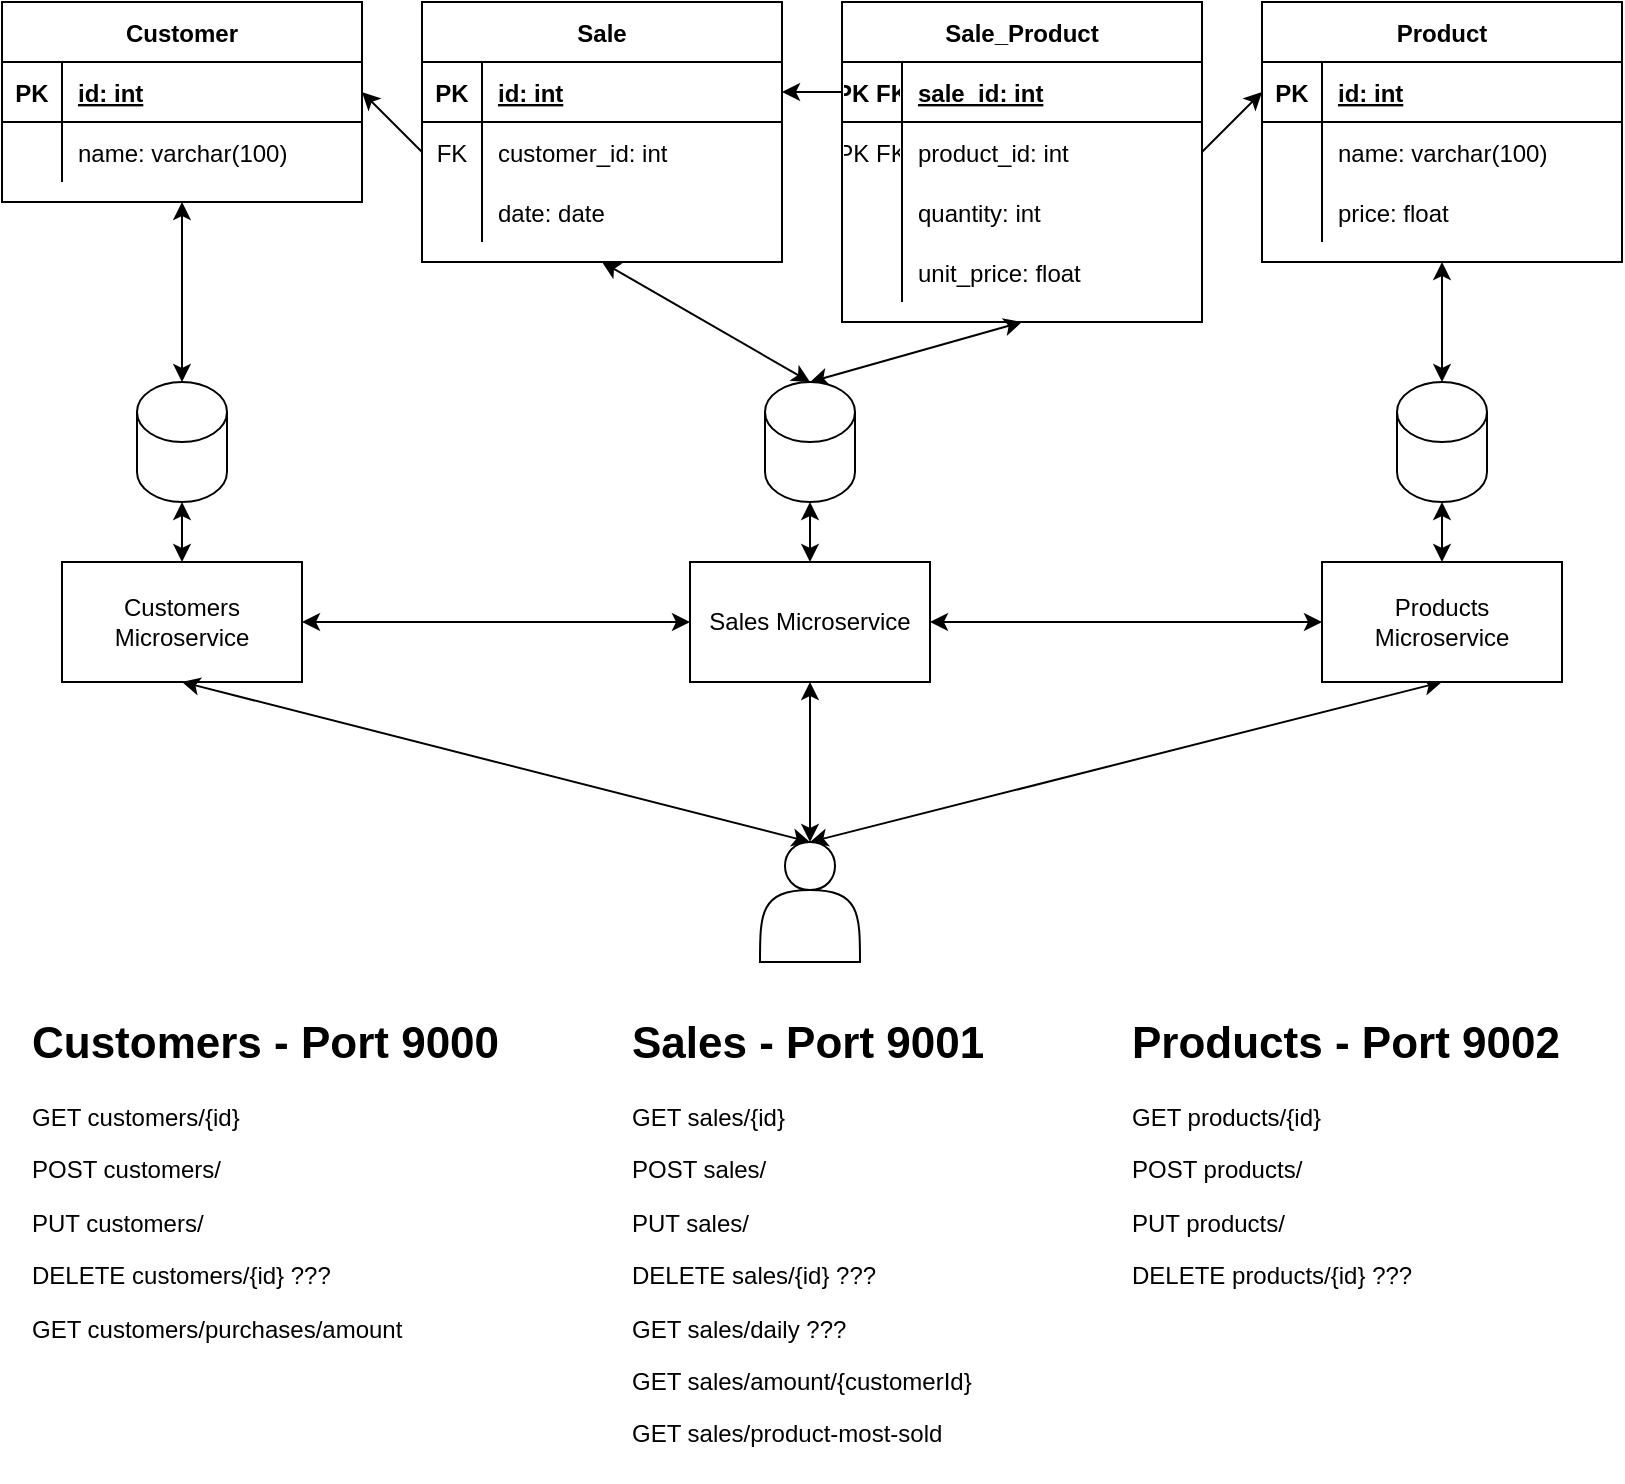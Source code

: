 <mxfile version="20.3.0" type="device"><diagram id="cJ5WJWqOBy5HIfsxzorx" name="Página-1"><mxGraphModel dx="1422" dy="865" grid="1" gridSize="10" guides="1" tooltips="1" connect="1" arrows="1" fold="1" page="1" pageScale="1" pageWidth="827" pageHeight="1169" math="0" shadow="0"><root><mxCell id="0"/><mxCell id="1" parent="0"/><mxCell id="ELlmEZfv05QsYqWtdHFA-102" style="edgeStyle=none;rounded=0;orthogonalLoop=1;jettySize=auto;html=1;exitX=0.5;exitY=0;exitDx=0;exitDy=0;entryX=0.5;entryY=1;entryDx=0;entryDy=0;entryPerimeter=0;startArrow=classic;startFill=1;endArrow=classic;endFill=1;" edge="1" parent="1" source="ELlmEZfv05QsYqWtdHFA-1" target="ELlmEZfv05QsYqWtdHFA-97"><mxGeometry relative="1" as="geometry"/></mxCell><mxCell id="ELlmEZfv05QsYqWtdHFA-1" value="Customers Microservice" style="rounded=0;whiteSpace=wrap;html=1;" vertex="1" parent="1"><mxGeometry x="40" y="300" width="120" height="60" as="geometry"/></mxCell><mxCell id="ELlmEZfv05QsYqWtdHFA-37" style="edgeStyle=none;rounded=0;orthogonalLoop=1;jettySize=auto;html=1;exitX=0;exitY=0.5;exitDx=0;exitDy=0;entryX=1;entryY=0.5;entryDx=0;entryDy=0;startArrow=classic;startFill=1;endArrow=classic;endFill=1;" edge="1" parent="1" source="ELlmEZfv05QsYqWtdHFA-2" target="ELlmEZfv05QsYqWtdHFA-13"><mxGeometry relative="1" as="geometry"/></mxCell><mxCell id="ELlmEZfv05QsYqWtdHFA-40" style="edgeStyle=none;rounded=0;orthogonalLoop=1;jettySize=auto;html=1;exitX=0.5;exitY=1;exitDx=0;exitDy=0;entryX=0.5;entryY=0;entryDx=0;entryDy=0;startArrow=classic;startFill=1;" edge="1" parent="1" source="ELlmEZfv05QsYqWtdHFA-2" target="ELlmEZfv05QsYqWtdHFA-9"><mxGeometry relative="1" as="geometry"><mxPoint x="424" y="440" as="targetPoint"/></mxGeometry></mxCell><mxCell id="ELlmEZfv05QsYqWtdHFA-100" style="edgeStyle=none;rounded=0;orthogonalLoop=1;jettySize=auto;html=1;exitX=0.5;exitY=0;exitDx=0;exitDy=0;entryX=0.5;entryY=1;entryDx=0;entryDy=0;entryPerimeter=0;startArrow=classic;startFill=1;endArrow=classic;endFill=1;" edge="1" parent="1" source="ELlmEZfv05QsYqWtdHFA-2" target="ELlmEZfv05QsYqWtdHFA-99"><mxGeometry relative="1" as="geometry"/></mxCell><mxCell id="ELlmEZfv05QsYqWtdHFA-2" value="Products Microservice" style="rounded=0;whiteSpace=wrap;html=1;" vertex="1" parent="1"><mxGeometry x="670" y="300" width="120" height="60" as="geometry"/></mxCell><mxCell id="ELlmEZfv05QsYqWtdHFA-39" style="edgeStyle=none;rounded=0;orthogonalLoop=1;jettySize=auto;html=1;exitX=0.5;exitY=0;exitDx=0;exitDy=0;entryX=0.5;entryY=1;entryDx=0;entryDy=0;startArrow=classic;startFill=1;" edge="1" parent="1" source="ELlmEZfv05QsYqWtdHFA-9" target="ELlmEZfv05QsYqWtdHFA-1"><mxGeometry relative="1" as="geometry"><mxPoint x="424" y="440" as="sourcePoint"/></mxGeometry></mxCell><mxCell id="ELlmEZfv05QsYqWtdHFA-9" value="" style="shape=actor;whiteSpace=wrap;html=1;" vertex="1" parent="1"><mxGeometry x="389" y="440" width="50" height="60" as="geometry"/></mxCell><mxCell id="ELlmEZfv05QsYqWtdHFA-14" style="edgeStyle=none;rounded=0;orthogonalLoop=1;jettySize=auto;html=1;exitX=0.5;exitY=1;exitDx=0;exitDy=0;entryX=0.5;entryY=0;entryDx=0;entryDy=0;startArrow=classic;startFill=1;" edge="1" parent="1" source="ELlmEZfv05QsYqWtdHFA-13" target="ELlmEZfv05QsYqWtdHFA-9"><mxGeometry relative="1" as="geometry"><mxPoint x="424" y="440" as="targetPoint"/></mxGeometry></mxCell><mxCell id="ELlmEZfv05QsYqWtdHFA-38" style="edgeStyle=none;rounded=0;orthogonalLoop=1;jettySize=auto;html=1;exitX=0;exitY=0.5;exitDx=0;exitDy=0;entryX=1;entryY=0.5;entryDx=0;entryDy=0;startArrow=classic;startFill=1;" edge="1" parent="1" source="ELlmEZfv05QsYqWtdHFA-13" target="ELlmEZfv05QsYqWtdHFA-1"><mxGeometry relative="1" as="geometry"/></mxCell><mxCell id="ELlmEZfv05QsYqWtdHFA-101" style="edgeStyle=none;rounded=0;orthogonalLoop=1;jettySize=auto;html=1;exitX=0.5;exitY=0;exitDx=0;exitDy=0;entryX=0.5;entryY=1;entryDx=0;entryDy=0;entryPerimeter=0;startArrow=classic;startFill=1;endArrow=classic;endFill=1;" edge="1" parent="1" source="ELlmEZfv05QsYqWtdHFA-13" target="ELlmEZfv05QsYqWtdHFA-98"><mxGeometry relative="1" as="geometry"/></mxCell><mxCell id="ELlmEZfv05QsYqWtdHFA-13" value="Sales Microservice" style="rounded=0;whiteSpace=wrap;html=1;" vertex="1" parent="1"><mxGeometry x="354" y="300" width="120" height="60" as="geometry"/></mxCell><mxCell id="ELlmEZfv05QsYqWtdHFA-41" value="Customer" style="shape=table;startSize=30;container=1;collapsible=1;childLayout=tableLayout;fixedRows=1;rowLines=0;fontStyle=1;align=center;resizeLast=1;" vertex="1" parent="1"><mxGeometry x="10" y="20" width="180" height="100" as="geometry"/></mxCell><mxCell id="ELlmEZfv05QsYqWtdHFA-42" value="" style="shape=tableRow;horizontal=0;startSize=0;swimlaneHead=0;swimlaneBody=0;fillColor=none;collapsible=0;dropTarget=0;points=[[0,0.5],[1,0.5]];portConstraint=eastwest;top=0;left=0;right=0;bottom=1;" vertex="1" parent="ELlmEZfv05QsYqWtdHFA-41"><mxGeometry y="30" width="180" height="30" as="geometry"/></mxCell><mxCell id="ELlmEZfv05QsYqWtdHFA-43" value="PK" style="shape=partialRectangle;connectable=0;fillColor=none;top=0;left=0;bottom=0;right=0;fontStyle=1;overflow=hidden;" vertex="1" parent="ELlmEZfv05QsYqWtdHFA-42"><mxGeometry width="30" height="30" as="geometry"><mxRectangle width="30" height="30" as="alternateBounds"/></mxGeometry></mxCell><mxCell id="ELlmEZfv05QsYqWtdHFA-44" value="id: int" style="shape=partialRectangle;connectable=0;fillColor=none;top=0;left=0;bottom=0;right=0;align=left;spacingLeft=6;fontStyle=5;overflow=hidden;" vertex="1" parent="ELlmEZfv05QsYqWtdHFA-42"><mxGeometry x="30" width="150" height="30" as="geometry"><mxRectangle width="150" height="30" as="alternateBounds"/></mxGeometry></mxCell><mxCell id="ELlmEZfv05QsYqWtdHFA-45" value="" style="shape=tableRow;horizontal=0;startSize=0;swimlaneHead=0;swimlaneBody=0;fillColor=none;collapsible=0;dropTarget=0;points=[[0,0.5],[1,0.5]];portConstraint=eastwest;top=0;left=0;right=0;bottom=0;" vertex="1" parent="ELlmEZfv05QsYqWtdHFA-41"><mxGeometry y="60" width="180" height="30" as="geometry"/></mxCell><mxCell id="ELlmEZfv05QsYqWtdHFA-46" value="" style="shape=partialRectangle;connectable=0;fillColor=none;top=0;left=0;bottom=0;right=0;editable=1;overflow=hidden;" vertex="1" parent="ELlmEZfv05QsYqWtdHFA-45"><mxGeometry width="30" height="30" as="geometry"><mxRectangle width="30" height="30" as="alternateBounds"/></mxGeometry></mxCell><mxCell id="ELlmEZfv05QsYqWtdHFA-47" value="name: varchar(100)" style="shape=partialRectangle;connectable=0;fillColor=none;top=0;left=0;bottom=0;right=0;align=left;spacingLeft=6;overflow=hidden;" vertex="1" parent="ELlmEZfv05QsYqWtdHFA-45"><mxGeometry x="30" width="150" height="30" as="geometry"><mxRectangle width="150" height="30" as="alternateBounds"/></mxGeometry></mxCell><mxCell id="ELlmEZfv05QsYqWtdHFA-54" value="Sale" style="shape=table;startSize=30;container=1;collapsible=1;childLayout=tableLayout;fixedRows=1;rowLines=0;fontStyle=1;align=center;resizeLast=1;" vertex="1" parent="1"><mxGeometry x="220" y="20" width="180" height="130" as="geometry"/></mxCell><mxCell id="ELlmEZfv05QsYqWtdHFA-55" value="" style="shape=tableRow;horizontal=0;startSize=0;swimlaneHead=0;swimlaneBody=0;fillColor=none;collapsible=0;dropTarget=0;points=[[0,0.5],[1,0.5]];portConstraint=eastwest;top=0;left=0;right=0;bottom=1;" vertex="1" parent="ELlmEZfv05QsYqWtdHFA-54"><mxGeometry y="30" width="180" height="30" as="geometry"/></mxCell><mxCell id="ELlmEZfv05QsYqWtdHFA-56" value="PK" style="shape=partialRectangle;connectable=0;fillColor=none;top=0;left=0;bottom=0;right=0;fontStyle=1;overflow=hidden;" vertex="1" parent="ELlmEZfv05QsYqWtdHFA-55"><mxGeometry width="30" height="30" as="geometry"><mxRectangle width="30" height="30" as="alternateBounds"/></mxGeometry></mxCell><mxCell id="ELlmEZfv05QsYqWtdHFA-57" value="id: int" style="shape=partialRectangle;connectable=0;fillColor=none;top=0;left=0;bottom=0;right=0;align=left;spacingLeft=6;fontStyle=5;overflow=hidden;" vertex="1" parent="ELlmEZfv05QsYqWtdHFA-55"><mxGeometry x="30" width="150" height="30" as="geometry"><mxRectangle width="150" height="30" as="alternateBounds"/></mxGeometry></mxCell><mxCell id="ELlmEZfv05QsYqWtdHFA-58" value="" style="shape=tableRow;horizontal=0;startSize=0;swimlaneHead=0;swimlaneBody=0;fillColor=none;collapsible=0;dropTarget=0;points=[[0,0.5],[1,0.5]];portConstraint=eastwest;top=0;left=0;right=0;bottom=0;" vertex="1" parent="ELlmEZfv05QsYqWtdHFA-54"><mxGeometry y="60" width="180" height="30" as="geometry"/></mxCell><mxCell id="ELlmEZfv05QsYqWtdHFA-59" value="FK" style="shape=partialRectangle;connectable=0;fillColor=none;top=0;left=0;bottom=0;right=0;editable=1;overflow=hidden;" vertex="1" parent="ELlmEZfv05QsYqWtdHFA-58"><mxGeometry width="30" height="30" as="geometry"><mxRectangle width="30" height="30" as="alternateBounds"/></mxGeometry></mxCell><mxCell id="ELlmEZfv05QsYqWtdHFA-60" value="customer_id: int" style="shape=partialRectangle;connectable=0;fillColor=none;top=0;left=0;bottom=0;right=0;align=left;spacingLeft=6;overflow=hidden;" vertex="1" parent="ELlmEZfv05QsYqWtdHFA-58"><mxGeometry x="30" width="150" height="30" as="geometry"><mxRectangle width="150" height="30" as="alternateBounds"/></mxGeometry></mxCell><mxCell id="ELlmEZfv05QsYqWtdHFA-61" value="" style="shape=tableRow;horizontal=0;startSize=0;swimlaneHead=0;swimlaneBody=0;fillColor=none;collapsible=0;dropTarget=0;points=[[0,0.5],[1,0.5]];portConstraint=eastwest;top=0;left=0;right=0;bottom=0;" vertex="1" parent="ELlmEZfv05QsYqWtdHFA-54"><mxGeometry y="90" width="180" height="30" as="geometry"/></mxCell><mxCell id="ELlmEZfv05QsYqWtdHFA-62" value="" style="shape=partialRectangle;connectable=0;fillColor=none;top=0;left=0;bottom=0;right=0;editable=1;overflow=hidden;" vertex="1" parent="ELlmEZfv05QsYqWtdHFA-61"><mxGeometry width="30" height="30" as="geometry"><mxRectangle width="30" height="30" as="alternateBounds"/></mxGeometry></mxCell><mxCell id="ELlmEZfv05QsYqWtdHFA-63" value="date: date" style="shape=partialRectangle;connectable=0;fillColor=none;top=0;left=0;bottom=0;right=0;align=left;spacingLeft=6;overflow=hidden;" vertex="1" parent="ELlmEZfv05QsYqWtdHFA-61"><mxGeometry x="30" width="150" height="30" as="geometry"><mxRectangle width="150" height="30" as="alternateBounds"/></mxGeometry></mxCell><mxCell id="ELlmEZfv05QsYqWtdHFA-67" value="Product" style="shape=table;startSize=30;container=1;collapsible=1;childLayout=tableLayout;fixedRows=1;rowLines=0;fontStyle=1;align=center;resizeLast=1;" vertex="1" parent="1"><mxGeometry x="640" y="20" width="180" height="130" as="geometry"/></mxCell><mxCell id="ELlmEZfv05QsYqWtdHFA-68" value="" style="shape=tableRow;horizontal=0;startSize=0;swimlaneHead=0;swimlaneBody=0;fillColor=none;collapsible=0;dropTarget=0;points=[[0,0.5],[1,0.5]];portConstraint=eastwest;top=0;left=0;right=0;bottom=1;" vertex="1" parent="ELlmEZfv05QsYqWtdHFA-67"><mxGeometry y="30" width="180" height="30" as="geometry"/></mxCell><mxCell id="ELlmEZfv05QsYqWtdHFA-69" value="PK" style="shape=partialRectangle;connectable=0;fillColor=none;top=0;left=0;bottom=0;right=0;fontStyle=1;overflow=hidden;" vertex="1" parent="ELlmEZfv05QsYqWtdHFA-68"><mxGeometry width="30" height="30" as="geometry"><mxRectangle width="30" height="30" as="alternateBounds"/></mxGeometry></mxCell><mxCell id="ELlmEZfv05QsYqWtdHFA-70" value="id: int" style="shape=partialRectangle;connectable=0;fillColor=none;top=0;left=0;bottom=0;right=0;align=left;spacingLeft=6;fontStyle=5;overflow=hidden;" vertex="1" parent="ELlmEZfv05QsYqWtdHFA-68"><mxGeometry x="30" width="150" height="30" as="geometry"><mxRectangle width="150" height="30" as="alternateBounds"/></mxGeometry></mxCell><mxCell id="ELlmEZfv05QsYqWtdHFA-71" value="" style="shape=tableRow;horizontal=0;startSize=0;swimlaneHead=0;swimlaneBody=0;fillColor=none;collapsible=0;dropTarget=0;points=[[0,0.5],[1,0.5]];portConstraint=eastwest;top=0;left=0;right=0;bottom=0;" vertex="1" parent="ELlmEZfv05QsYqWtdHFA-67"><mxGeometry y="60" width="180" height="30" as="geometry"/></mxCell><mxCell id="ELlmEZfv05QsYqWtdHFA-72" value="" style="shape=partialRectangle;connectable=0;fillColor=none;top=0;left=0;bottom=0;right=0;editable=1;overflow=hidden;" vertex="1" parent="ELlmEZfv05QsYqWtdHFA-71"><mxGeometry width="30" height="30" as="geometry"><mxRectangle width="30" height="30" as="alternateBounds"/></mxGeometry></mxCell><mxCell id="ELlmEZfv05QsYqWtdHFA-73" value="name: varchar(100)" style="shape=partialRectangle;connectable=0;fillColor=none;top=0;left=0;bottom=0;right=0;align=left;spacingLeft=6;overflow=hidden;" vertex="1" parent="ELlmEZfv05QsYqWtdHFA-71"><mxGeometry x="30" width="150" height="30" as="geometry"><mxRectangle width="150" height="30" as="alternateBounds"/></mxGeometry></mxCell><mxCell id="ELlmEZfv05QsYqWtdHFA-74" value="" style="shape=tableRow;horizontal=0;startSize=0;swimlaneHead=0;swimlaneBody=0;fillColor=none;collapsible=0;dropTarget=0;points=[[0,0.5],[1,0.5]];portConstraint=eastwest;top=0;left=0;right=0;bottom=0;" vertex="1" parent="ELlmEZfv05QsYqWtdHFA-67"><mxGeometry y="90" width="180" height="30" as="geometry"/></mxCell><mxCell id="ELlmEZfv05QsYqWtdHFA-75" value="" style="shape=partialRectangle;connectable=0;fillColor=none;top=0;left=0;bottom=0;right=0;editable=1;overflow=hidden;" vertex="1" parent="ELlmEZfv05QsYqWtdHFA-74"><mxGeometry width="30" height="30" as="geometry"><mxRectangle width="30" height="30" as="alternateBounds"/></mxGeometry></mxCell><mxCell id="ELlmEZfv05QsYqWtdHFA-76" value="price: float" style="shape=partialRectangle;connectable=0;fillColor=none;top=0;left=0;bottom=0;right=0;align=left;spacingLeft=6;overflow=hidden;" vertex="1" parent="ELlmEZfv05QsYqWtdHFA-74"><mxGeometry x="30" width="150" height="30" as="geometry"><mxRectangle width="150" height="30" as="alternateBounds"/></mxGeometry></mxCell><mxCell id="ELlmEZfv05QsYqWtdHFA-80" value="Sale_Product" style="shape=table;startSize=30;container=1;collapsible=1;childLayout=tableLayout;fixedRows=1;rowLines=0;fontStyle=1;align=center;resizeLast=1;" vertex="1" parent="1"><mxGeometry x="430" y="20" width="180" height="160" as="geometry"/></mxCell><mxCell id="ELlmEZfv05QsYqWtdHFA-81" value="" style="shape=tableRow;horizontal=0;startSize=0;swimlaneHead=0;swimlaneBody=0;fillColor=none;collapsible=0;dropTarget=0;points=[[0,0.5],[1,0.5]];portConstraint=eastwest;top=0;left=0;right=0;bottom=1;" vertex="1" parent="ELlmEZfv05QsYqWtdHFA-80"><mxGeometry y="30" width="180" height="30" as="geometry"/></mxCell><mxCell id="ELlmEZfv05QsYqWtdHFA-82" value="PK FK" style="shape=partialRectangle;connectable=0;fillColor=none;top=0;left=0;bottom=0;right=0;fontStyle=1;overflow=hidden;" vertex="1" parent="ELlmEZfv05QsYqWtdHFA-81"><mxGeometry width="30" height="30" as="geometry"><mxRectangle width="30" height="30" as="alternateBounds"/></mxGeometry></mxCell><mxCell id="ELlmEZfv05QsYqWtdHFA-83" value="sale_id: int" style="shape=partialRectangle;connectable=0;fillColor=none;top=0;left=0;bottom=0;right=0;align=left;spacingLeft=6;fontStyle=5;overflow=hidden;" vertex="1" parent="ELlmEZfv05QsYqWtdHFA-81"><mxGeometry x="30" width="150" height="30" as="geometry"><mxRectangle width="150" height="30" as="alternateBounds"/></mxGeometry></mxCell><mxCell id="ELlmEZfv05QsYqWtdHFA-84" value="" style="shape=tableRow;horizontal=0;startSize=0;swimlaneHead=0;swimlaneBody=0;fillColor=none;collapsible=0;dropTarget=0;points=[[0,0.5],[1,0.5]];portConstraint=eastwest;top=0;left=0;right=0;bottom=0;" vertex="1" parent="ELlmEZfv05QsYqWtdHFA-80"><mxGeometry y="60" width="180" height="30" as="geometry"/></mxCell><mxCell id="ELlmEZfv05QsYqWtdHFA-85" value="PK FK" style="shape=partialRectangle;connectable=0;fillColor=none;top=0;left=0;bottom=0;right=0;editable=1;overflow=hidden;" vertex="1" parent="ELlmEZfv05QsYqWtdHFA-84"><mxGeometry width="30" height="30" as="geometry"><mxRectangle width="30" height="30" as="alternateBounds"/></mxGeometry></mxCell><mxCell id="ELlmEZfv05QsYqWtdHFA-86" value="product_id: int" style="shape=partialRectangle;connectable=0;fillColor=none;top=0;left=0;bottom=0;right=0;align=left;spacingLeft=6;overflow=hidden;" vertex="1" parent="ELlmEZfv05QsYqWtdHFA-84"><mxGeometry x="30" width="150" height="30" as="geometry"><mxRectangle width="150" height="30" as="alternateBounds"/></mxGeometry></mxCell><mxCell id="ELlmEZfv05QsYqWtdHFA-87" value="" style="shape=tableRow;horizontal=0;startSize=0;swimlaneHead=0;swimlaneBody=0;fillColor=none;collapsible=0;dropTarget=0;points=[[0,0.5],[1,0.5]];portConstraint=eastwest;top=0;left=0;right=0;bottom=0;" vertex="1" parent="ELlmEZfv05QsYqWtdHFA-80"><mxGeometry y="90" width="180" height="30" as="geometry"/></mxCell><mxCell id="ELlmEZfv05QsYqWtdHFA-88" value="" style="shape=partialRectangle;connectable=0;fillColor=none;top=0;left=0;bottom=0;right=0;editable=1;overflow=hidden;" vertex="1" parent="ELlmEZfv05QsYqWtdHFA-87"><mxGeometry width="30" height="30" as="geometry"><mxRectangle width="30" height="30" as="alternateBounds"/></mxGeometry></mxCell><mxCell id="ELlmEZfv05QsYqWtdHFA-89" value="quantity: int" style="shape=partialRectangle;connectable=0;fillColor=none;top=0;left=0;bottom=0;right=0;align=left;spacingLeft=6;overflow=hidden;" vertex="1" parent="ELlmEZfv05QsYqWtdHFA-87"><mxGeometry x="30" width="150" height="30" as="geometry"><mxRectangle width="150" height="30" as="alternateBounds"/></mxGeometry></mxCell><mxCell id="ELlmEZfv05QsYqWtdHFA-90" value="" style="shape=tableRow;horizontal=0;startSize=0;swimlaneHead=0;swimlaneBody=0;fillColor=none;collapsible=0;dropTarget=0;points=[[0,0.5],[1,0.5]];portConstraint=eastwest;top=0;left=0;right=0;bottom=0;" vertex="1" parent="ELlmEZfv05QsYqWtdHFA-80"><mxGeometry y="120" width="180" height="30" as="geometry"/></mxCell><mxCell id="ELlmEZfv05QsYqWtdHFA-91" value="" style="shape=partialRectangle;connectable=0;fillColor=none;top=0;left=0;bottom=0;right=0;editable=1;overflow=hidden;" vertex="1" parent="ELlmEZfv05QsYqWtdHFA-90"><mxGeometry width="30" height="30" as="geometry"><mxRectangle width="30" height="30" as="alternateBounds"/></mxGeometry></mxCell><mxCell id="ELlmEZfv05QsYqWtdHFA-92" value="unit_price: float" style="shape=partialRectangle;connectable=0;fillColor=none;top=0;left=0;bottom=0;right=0;align=left;spacingLeft=6;overflow=hidden;" vertex="1" parent="ELlmEZfv05QsYqWtdHFA-90"><mxGeometry x="30" width="150" height="30" as="geometry"><mxRectangle width="150" height="30" as="alternateBounds"/></mxGeometry></mxCell><mxCell id="ELlmEZfv05QsYqWtdHFA-93" value="&lt;h1&gt;&lt;font style=&quot;font-size: 22px;&quot;&gt;Customers - Port 9000&lt;/font&gt;&lt;/h1&gt;&lt;p&gt;GET customers/{id}&lt;br&gt;&lt;/p&gt;&lt;p&gt;POST customers/&lt;/p&gt;&lt;p&gt;PUT customers/&lt;/p&gt;&lt;p&gt;DELETE customers/{id} ???&lt;/p&gt;&lt;p&gt;GET customers/purchases/amount&lt;/p&gt;" style="text;html=1;strokeColor=none;fillColor=none;spacing=5;spacingTop=-20;whiteSpace=wrap;overflow=hidden;rounded=0;" vertex="1" parent="1"><mxGeometry x="20" y="520" width="250" height="180" as="geometry"/></mxCell><mxCell id="ELlmEZfv05QsYqWtdHFA-94" value="&lt;h1&gt;&lt;font style=&quot;font-size: 22px;&quot;&gt;Sales - Port 9001&lt;/font&gt;&lt;/h1&gt;&lt;p&gt;GET sales/{id}&lt;br&gt;&lt;/p&gt;&lt;p&gt;POST sales/&lt;/p&gt;&lt;p&gt;PUT sales/&lt;/p&gt;&lt;p&gt;DELETE sales/{id} ???&lt;/p&gt;&lt;p&gt;GET sales/daily ???&lt;/p&gt;&lt;p&gt;GET sales/amount/{customerId}&lt;/p&gt;&lt;p&gt;GET sales/product-most-sold&lt;br&gt;&lt;/p&gt;" style="text;html=1;strokeColor=none;fillColor=none;spacing=5;spacingTop=-20;whiteSpace=wrap;overflow=hidden;rounded=0;" vertex="1" parent="1"><mxGeometry x="320" y="520" width="220" height="240" as="geometry"/></mxCell><mxCell id="ELlmEZfv05QsYqWtdHFA-96" value="&lt;h1&gt;&lt;font style=&quot;font-size: 22px;&quot;&gt;Products - Port 9002&lt;/font&gt;&lt;/h1&gt;&lt;p&gt;GET products/{id}&lt;br&gt;&lt;/p&gt;&lt;p&gt;POST products/&lt;/p&gt;&lt;p&gt;PUT products/&lt;/p&gt;&lt;p&gt;DELETE products/{id} ???&lt;/p&gt;" style="text;html=1;strokeColor=none;fillColor=none;spacing=5;spacingTop=-20;whiteSpace=wrap;overflow=hidden;rounded=0;" vertex="1" parent="1"><mxGeometry x="570" y="520" width="230" height="160" as="geometry"/></mxCell><mxCell id="ELlmEZfv05QsYqWtdHFA-103" style="edgeStyle=none;rounded=0;orthogonalLoop=1;jettySize=auto;html=1;exitX=0.5;exitY=0;exitDx=0;exitDy=0;exitPerimeter=0;entryX=0.5;entryY=1;entryDx=0;entryDy=0;startArrow=classic;startFill=1;endArrow=classic;endFill=1;" edge="1" parent="1" source="ELlmEZfv05QsYqWtdHFA-97" target="ELlmEZfv05QsYqWtdHFA-41"><mxGeometry relative="1" as="geometry"/></mxCell><mxCell id="ELlmEZfv05QsYqWtdHFA-97" value="" style="shape=cylinder3;whiteSpace=wrap;html=1;boundedLbl=1;backgroundOutline=1;size=15;" vertex="1" parent="1"><mxGeometry x="77.5" y="210" width="45" height="60" as="geometry"/></mxCell><mxCell id="ELlmEZfv05QsYqWtdHFA-104" style="edgeStyle=none;rounded=0;orthogonalLoop=1;jettySize=auto;html=1;exitX=0.5;exitY=0;exitDx=0;exitDy=0;exitPerimeter=0;entryX=0.5;entryY=1;entryDx=0;entryDy=0;startArrow=classic;startFill=1;endArrow=classic;endFill=1;" edge="1" parent="1" source="ELlmEZfv05QsYqWtdHFA-98" target="ELlmEZfv05QsYqWtdHFA-54"><mxGeometry relative="1" as="geometry"/></mxCell><mxCell id="ELlmEZfv05QsYqWtdHFA-105" style="edgeStyle=none;rounded=0;orthogonalLoop=1;jettySize=auto;html=1;exitX=0.5;exitY=0;exitDx=0;exitDy=0;exitPerimeter=0;entryX=0.5;entryY=1;entryDx=0;entryDy=0;startArrow=classic;startFill=1;endArrow=classic;endFill=1;" edge="1" parent="1" source="ELlmEZfv05QsYqWtdHFA-98" target="ELlmEZfv05QsYqWtdHFA-80"><mxGeometry relative="1" as="geometry"/></mxCell><mxCell id="ELlmEZfv05QsYqWtdHFA-98" value="" style="shape=cylinder3;whiteSpace=wrap;html=1;boundedLbl=1;backgroundOutline=1;size=15;" vertex="1" parent="1"><mxGeometry x="391.5" y="210" width="45" height="60" as="geometry"/></mxCell><mxCell id="ELlmEZfv05QsYqWtdHFA-106" style="edgeStyle=none;rounded=0;orthogonalLoop=1;jettySize=auto;html=1;exitX=0.5;exitY=0;exitDx=0;exitDy=0;exitPerimeter=0;entryX=0.5;entryY=1;entryDx=0;entryDy=0;startArrow=classic;startFill=1;endArrow=classic;endFill=1;" edge="1" parent="1" source="ELlmEZfv05QsYqWtdHFA-99" target="ELlmEZfv05QsYqWtdHFA-67"><mxGeometry relative="1" as="geometry"/></mxCell><mxCell id="ELlmEZfv05QsYqWtdHFA-99" value="" style="shape=cylinder3;whiteSpace=wrap;html=1;boundedLbl=1;backgroundOutline=1;size=15;" vertex="1" parent="1"><mxGeometry x="707.5" y="210" width="45" height="60" as="geometry"/></mxCell><mxCell id="ELlmEZfv05QsYqWtdHFA-107" style="edgeStyle=none;rounded=0;orthogonalLoop=1;jettySize=auto;html=1;exitX=1;exitY=0.5;exitDx=0;exitDy=0;entryX=0;entryY=0.5;entryDx=0;entryDy=0;startArrow=none;startFill=0;endArrow=classic;endFill=1;" edge="1" parent="1" source="ELlmEZfv05QsYqWtdHFA-84" target="ELlmEZfv05QsYqWtdHFA-68"><mxGeometry relative="1" as="geometry"/></mxCell><mxCell id="ELlmEZfv05QsYqWtdHFA-108" style="edgeStyle=none;rounded=0;orthogonalLoop=1;jettySize=auto;html=1;exitX=0;exitY=0.5;exitDx=0;exitDy=0;entryX=1;entryY=0.5;entryDx=0;entryDy=0;startArrow=none;startFill=0;endArrow=classic;endFill=1;" edge="1" parent="1" source="ELlmEZfv05QsYqWtdHFA-81" target="ELlmEZfv05QsYqWtdHFA-55"><mxGeometry relative="1" as="geometry"/></mxCell><mxCell id="ELlmEZfv05QsYqWtdHFA-109" style="edgeStyle=none;rounded=0;orthogonalLoop=1;jettySize=auto;html=1;exitX=0;exitY=0.5;exitDx=0;exitDy=0;entryX=1;entryY=0.5;entryDx=0;entryDy=0;startArrow=none;startFill=0;endArrow=classic;endFill=1;" edge="1" parent="1" source="ELlmEZfv05QsYqWtdHFA-58" target="ELlmEZfv05QsYqWtdHFA-42"><mxGeometry relative="1" as="geometry"/></mxCell></root></mxGraphModel></diagram></mxfile>